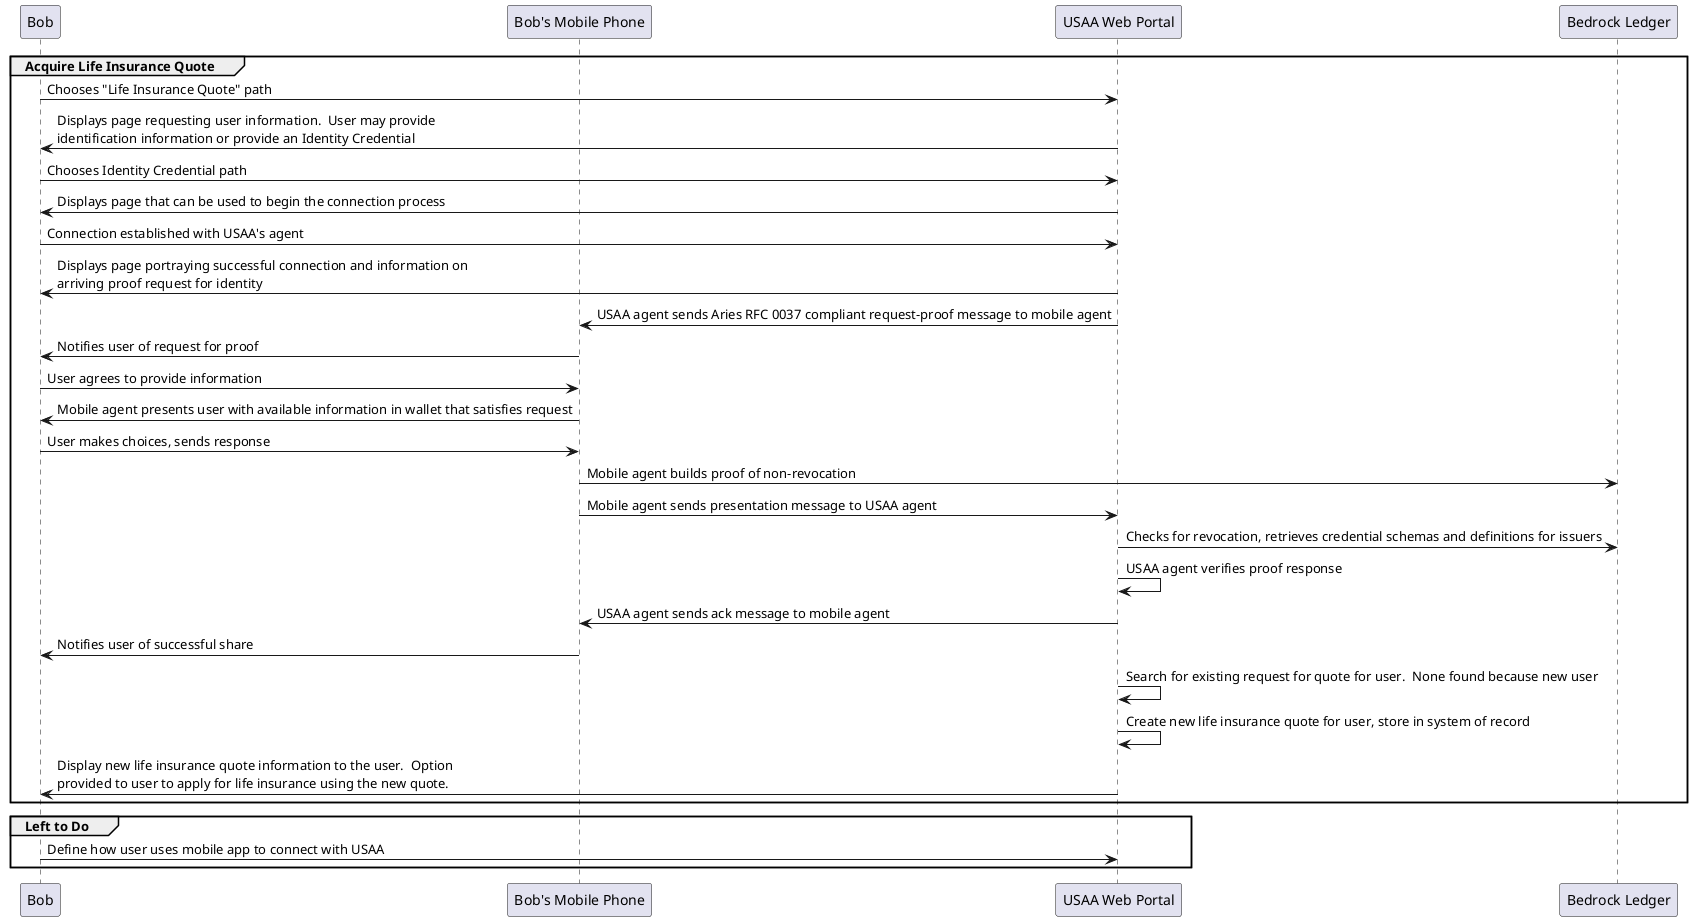 @startuml

participant "Bob" as USER
participant "Bob's Mobile Phone" as MP
participant "USAA Web Portal" as US
participant "Bedrock Ledger" as LE

group Acquire Life Insurance Quote
USER->US: Chooses "Life Insurance Quote" path
US->USER: Displays page requesting user information.  User may provide\nidentification information or provide an Identity Credential
USER->US: Chooses Identity Credential path
US->USER: Displays page that can be used to begin the connection process
USER->US: Connection established with USAA's agent
US->USER: Displays page portraying successful connection and information on\narriving proof request for identity
US->MP:   USAA agent sends Aries RFC 0037 compliant request-proof message to mobile agent
MP->USER: Notifies user of request for proof
USER->MP: User agrees to provide information
MP->USER: Mobile agent presents user with available information in wallet that satisfies request
USER->MP: User makes choices, sends response
MP->LE:   Mobile agent builds proof of non-revocation
MP->US:   Mobile agent sends presentation message to USAA agent
US->LE:   Checks for revocation, retrieves credential schemas and definitions for issuers
US->US:   USAA agent verifies proof response
US->MP:   USAA agent sends ack message to mobile agent
MP->USER: Notifies user of successful share
US->US:   Search for existing request for quote for user.  None found because new user
US->US:   Create new life insurance quote for user, store in system of record
US->USER: Display new life insurance quote information to the user.  Option\nprovided to user to apply for life insurance using the new quote.
end

group Left to Do
USER->US: Define how user uses mobile app to connect with USAA
end

@enduml